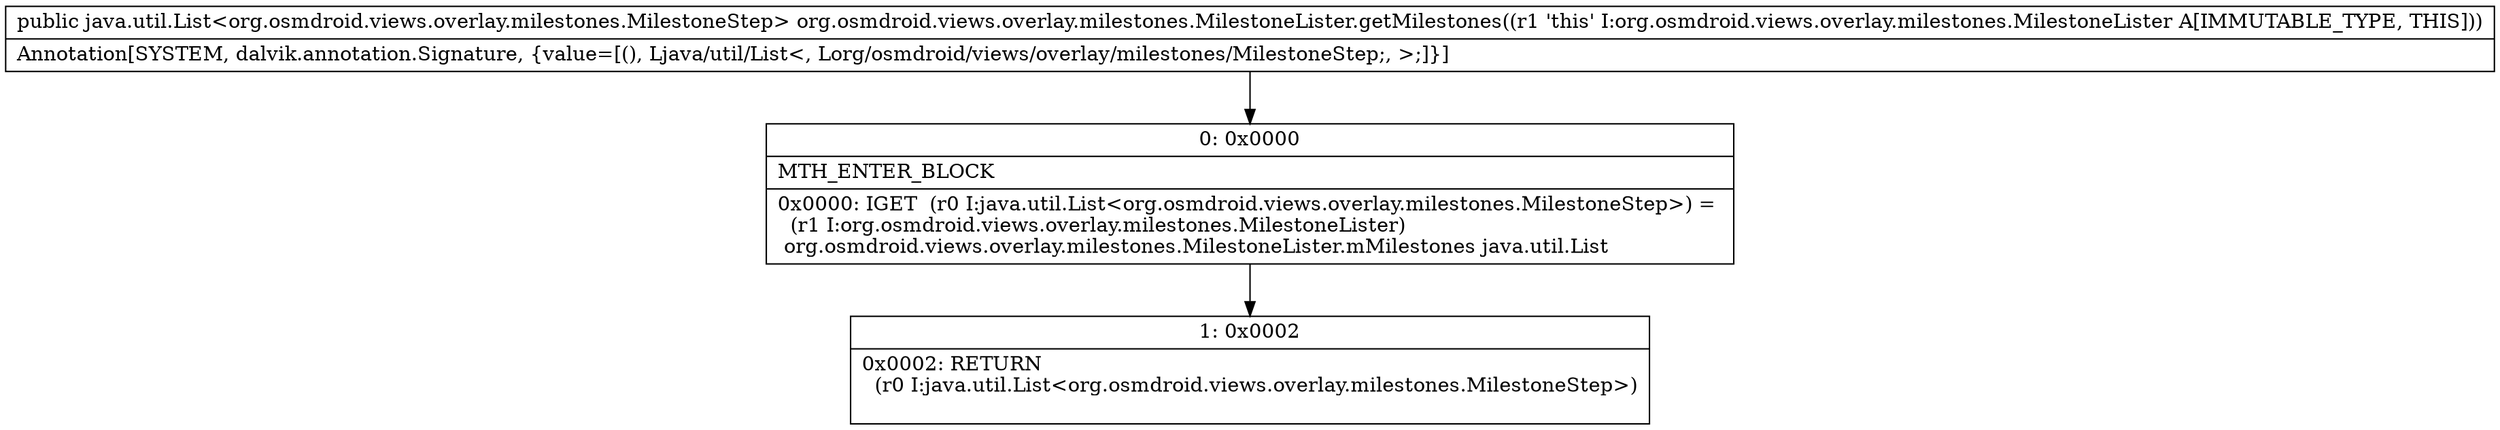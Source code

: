 digraph "CFG fororg.osmdroid.views.overlay.milestones.MilestoneLister.getMilestones()Ljava\/util\/List;" {
Node_0 [shape=record,label="{0\:\ 0x0000|MTH_ENTER_BLOCK\l|0x0000: IGET  (r0 I:java.util.List\<org.osmdroid.views.overlay.milestones.MilestoneStep\>) = \l  (r1 I:org.osmdroid.views.overlay.milestones.MilestoneLister)\l org.osmdroid.views.overlay.milestones.MilestoneLister.mMilestones java.util.List \l}"];
Node_1 [shape=record,label="{1\:\ 0x0002|0x0002: RETURN  \l  (r0 I:java.util.List\<org.osmdroid.views.overlay.milestones.MilestoneStep\>)\l \l}"];
MethodNode[shape=record,label="{public java.util.List\<org.osmdroid.views.overlay.milestones.MilestoneStep\> org.osmdroid.views.overlay.milestones.MilestoneLister.getMilestones((r1 'this' I:org.osmdroid.views.overlay.milestones.MilestoneLister A[IMMUTABLE_TYPE, THIS]))  | Annotation[SYSTEM, dalvik.annotation.Signature, \{value=[(), Ljava\/util\/List\<, Lorg\/osmdroid\/views\/overlay\/milestones\/MilestoneStep;, \>;]\}]\l}"];
MethodNode -> Node_0;
Node_0 -> Node_1;
}

